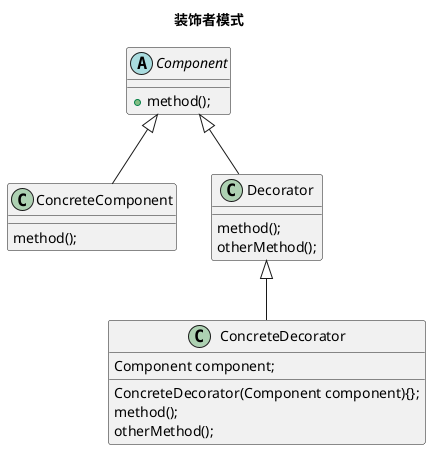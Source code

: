 @startuml
title 装饰者模式
abstract class Component{
    +method();
}
class ConcreteComponent{
    method();
}
Component <|-- ConcreteComponent
Component <|-- Decorator

class Decorator{
    method();
    otherMethod();
}
class ConcreteDecorator{
    Component component;
    ConcreteDecorator(Component component){};
    method();
    otherMethod();
}
Decorator <|-- ConcreteDecorator

@enduml